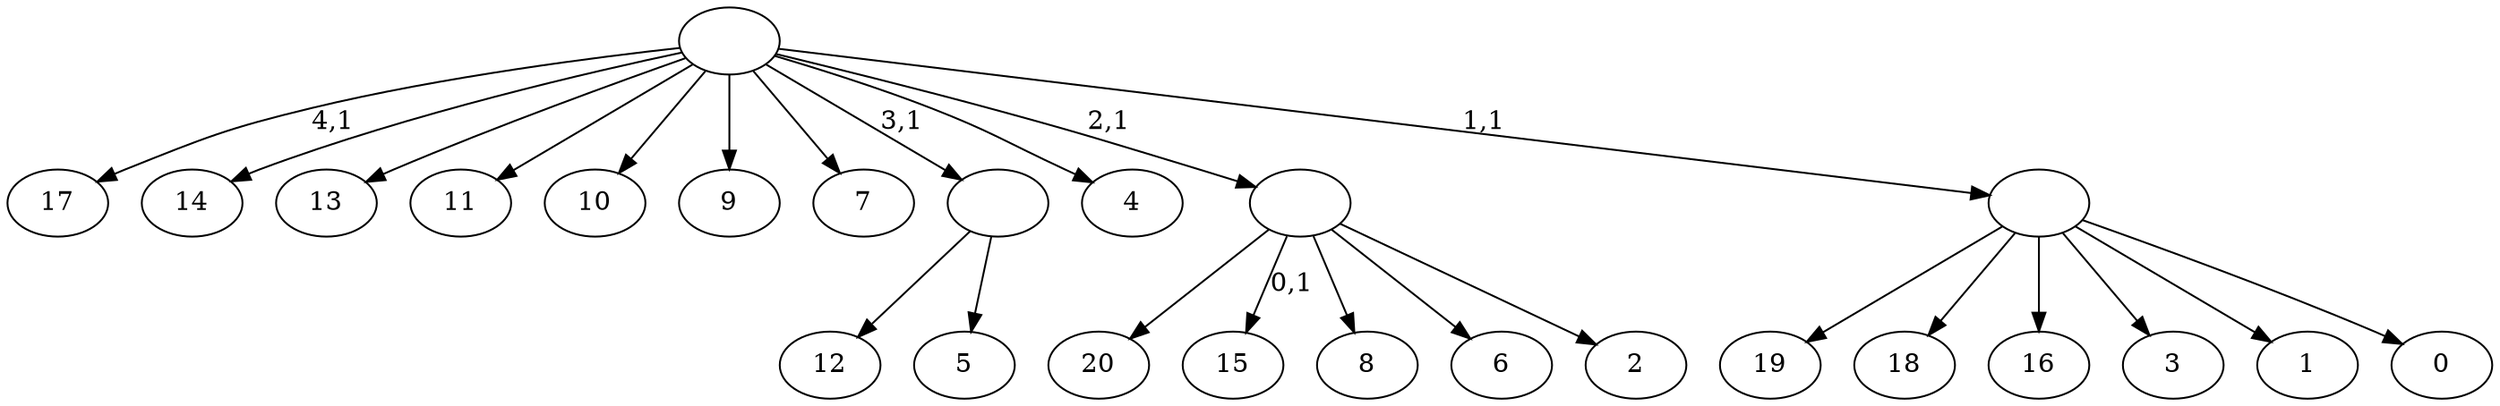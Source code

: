 digraph T {
	26 [label="20"]
	25 [label="19"]
	24 [label="18"]
	23 [label="17"]
	21 [label="16"]
	20 [label="15"]
	18 [label="14"]
	17 [label="13"]
	16 [label="12"]
	15 [label="11"]
	14 [label="10"]
	13 [label="9"]
	12 [label="8"]
	11 [label="7"]
	10 [label="6"]
	9 [label="5"]
	8 [label=""]
	7 [label="4"]
	6 [label="3"]
	5 [label="2"]
	4 [label=""]
	3 [label="1"]
	2 [label="0"]
	1 [label=""]
	0 [label=""]
	8 -> 16 [label=""]
	8 -> 9 [label=""]
	4 -> 20 [label="0,1"]
	4 -> 26 [label=""]
	4 -> 12 [label=""]
	4 -> 10 [label=""]
	4 -> 5 [label=""]
	1 -> 25 [label=""]
	1 -> 24 [label=""]
	1 -> 21 [label=""]
	1 -> 6 [label=""]
	1 -> 3 [label=""]
	1 -> 2 [label=""]
	0 -> 23 [label="4,1"]
	0 -> 18 [label=""]
	0 -> 17 [label=""]
	0 -> 15 [label=""]
	0 -> 14 [label=""]
	0 -> 13 [label=""]
	0 -> 11 [label=""]
	0 -> 8 [label="3,1"]
	0 -> 7 [label=""]
	0 -> 4 [label="2,1"]
	0 -> 1 [label="1,1"]
}
